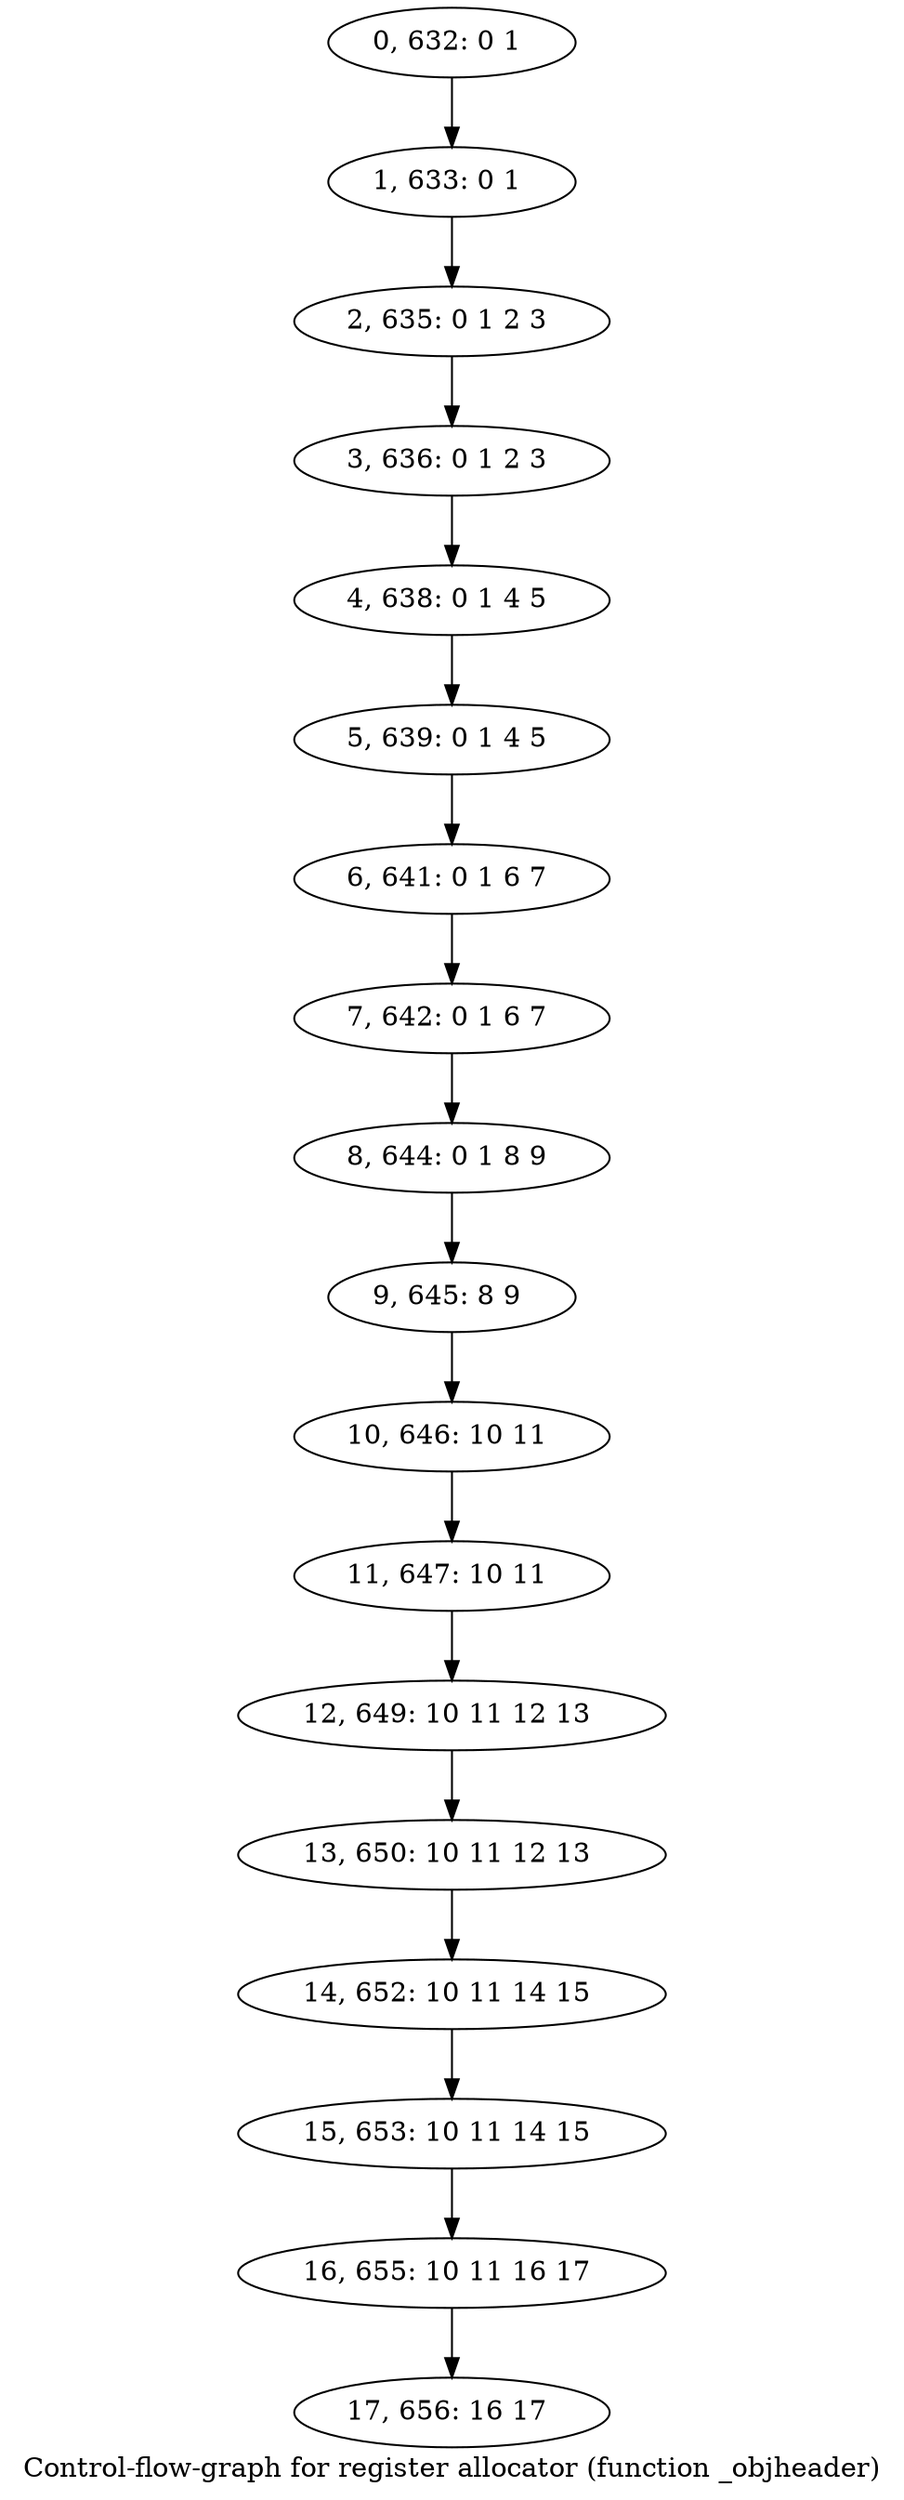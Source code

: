 digraph G {
graph [label="Control-flow-graph for register allocator (function _objheader)"]
0[label="0, 632: 0 1 "];
1[label="1, 633: 0 1 "];
2[label="2, 635: 0 1 2 3 "];
3[label="3, 636: 0 1 2 3 "];
4[label="4, 638: 0 1 4 5 "];
5[label="5, 639: 0 1 4 5 "];
6[label="6, 641: 0 1 6 7 "];
7[label="7, 642: 0 1 6 7 "];
8[label="8, 644: 0 1 8 9 "];
9[label="9, 645: 8 9 "];
10[label="10, 646: 10 11 "];
11[label="11, 647: 10 11 "];
12[label="12, 649: 10 11 12 13 "];
13[label="13, 650: 10 11 12 13 "];
14[label="14, 652: 10 11 14 15 "];
15[label="15, 653: 10 11 14 15 "];
16[label="16, 655: 10 11 16 17 "];
17[label="17, 656: 16 17 "];
0->1 ;
1->2 ;
2->3 ;
3->4 ;
4->5 ;
5->6 ;
6->7 ;
7->8 ;
8->9 ;
9->10 ;
10->11 ;
11->12 ;
12->13 ;
13->14 ;
14->15 ;
15->16 ;
16->17 ;
}
